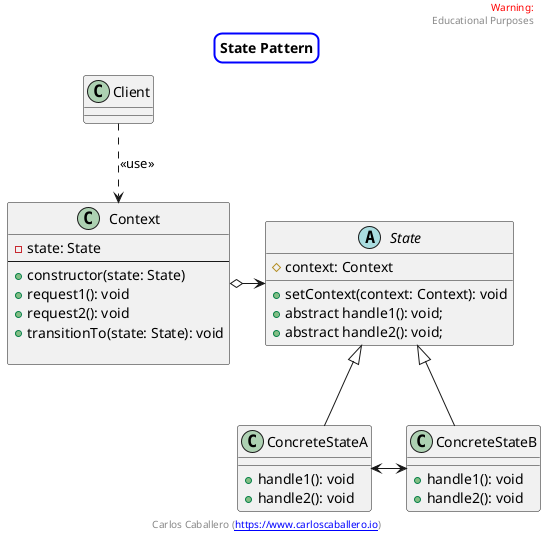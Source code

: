 @startuml

skinparam titleBorderRoundCorner 15
skinparam titleBorderThickness 2
skinparam titleBorderColor blue

title State Pattern 


header
<font color=red>Warning:</font>
Educational Purposes
endheader

center footer Carlos Caballero ([[https://www.carloscaballero.io https://www.carloscaballero.io]])


Client -[dashed]-> Context : "<<use>>" 
ConcreteStateA <-> ConcreteStateB

abstract class State {
    # context: Context

    + setContext(context: Context): void
    + abstract handle1(): void;
    + abstract handle2(): void;
}


class ConcreteStateA extends State {
    + handle1(): void 
    + handle2(): void 
}
class ConcreteStateB extends State {
    + handle1(): void 
    + handle2(): void 
}

class Context {
    - state: State
    --
    + constructor(state: State)
    + request1(): void
    + request2(): void
    + transitionTo(state: State): void

}



Context o-> State

@enduml
